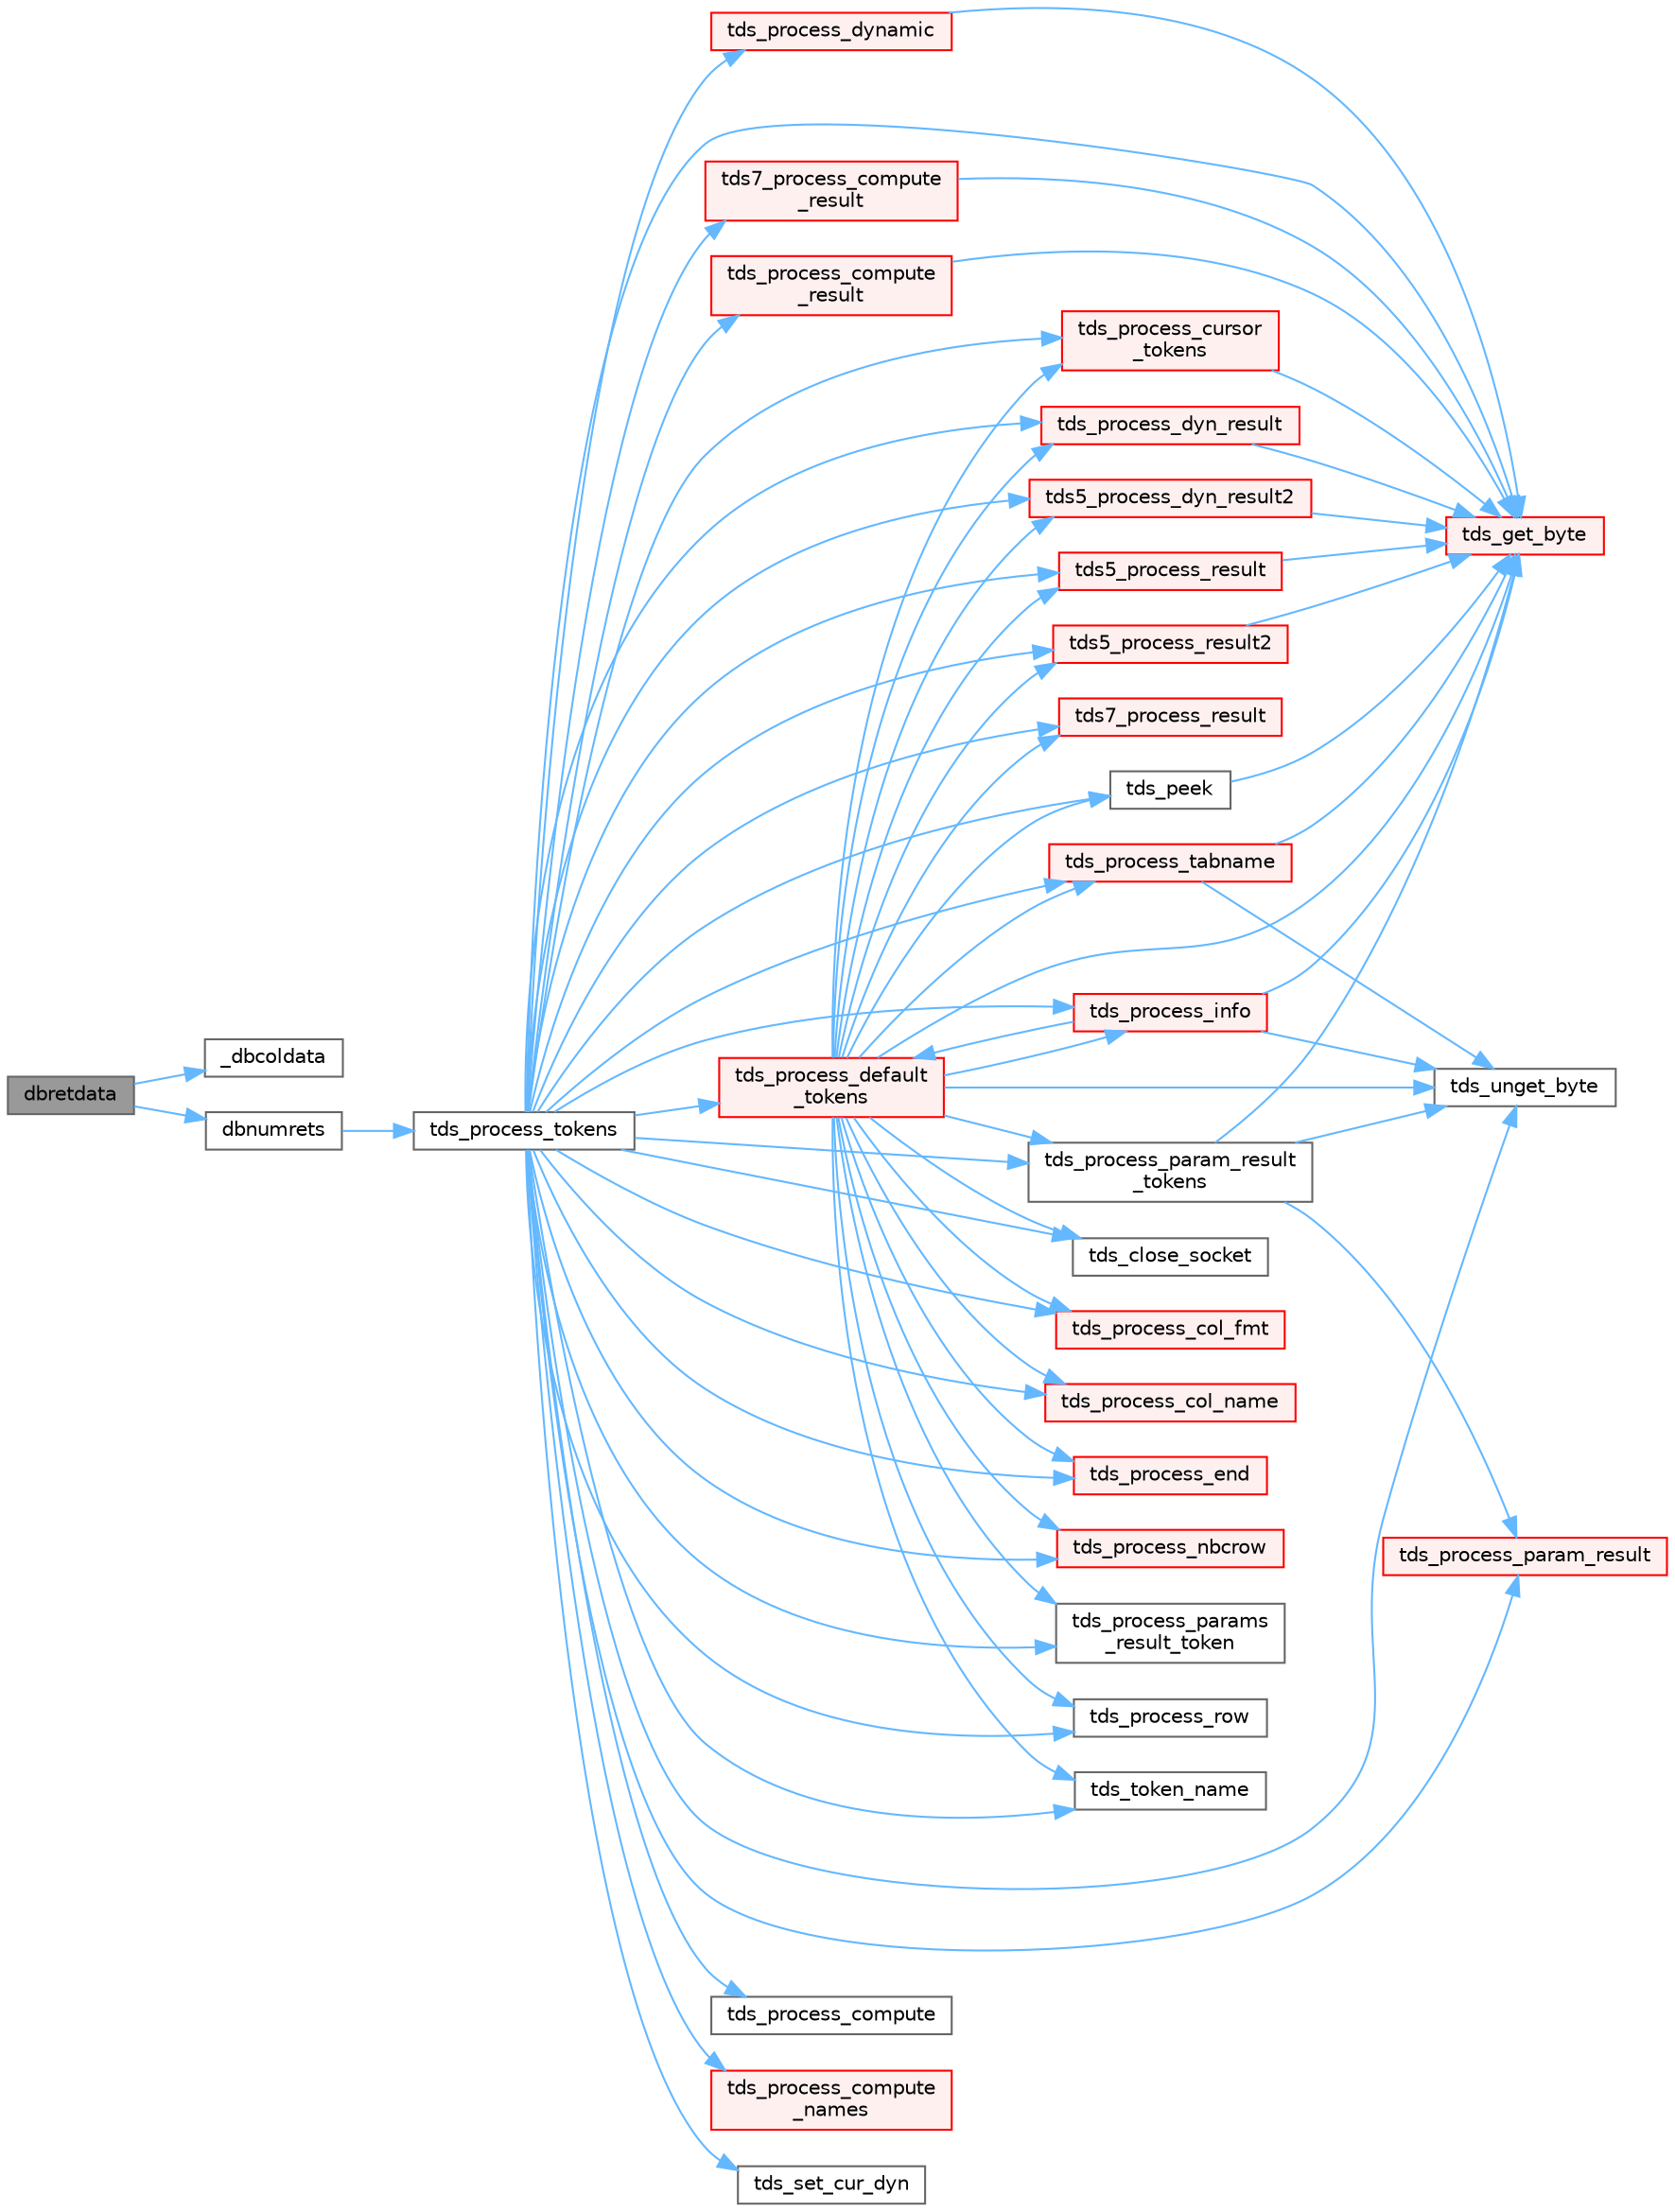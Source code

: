 digraph "dbretdata"
{
 // LATEX_PDF_SIZE
  bgcolor="transparent";
  edge [fontname=Helvetica,fontsize=10,labelfontname=Helvetica,labelfontsize=10];
  node [fontname=Helvetica,fontsize=10,shape=box,height=0.2,width=0.4];
  rankdir="LR";
  Node1 [id="Node000001",label="dbretdata",height=0.2,width=0.4,color="gray40", fillcolor="grey60", style="filled", fontcolor="black",tooltip="Get value of an output parameter filled by a stored procedure."];
  Node1 -> Node2 [id="edge1_Node000001_Node000002",color="steelblue1",style="solid",tooltip=" "];
  Node2 [id="Node000002",label="_dbcoldata",height=0.2,width=0.4,color="grey40", fillcolor="white", style="filled",URL="$a00581.html#ga3c6f474c0662158f3100fe464bf077d9",tooltip="Return data from a column."];
  Node1 -> Node3 [id="edge2_Node000001_Node000003",color="steelblue1",style="solid",tooltip=" "];
  Node3 [id="Node000003",label="dbnumrets",height=0.2,width=0.4,color="grey40", fillcolor="white", style="filled",URL="$a00576.html#gaff09873008411a0573f6d1a9e6c7cf4b",tooltip="Get count of output parameters filled by a stored procedure."];
  Node3 -> Node4 [id="edge3_Node000003_Node000004",color="steelblue1",style="solid",tooltip=" "];
  Node4 [id="Node000004",label="tds_process_tokens",height=0.2,width=0.4,color="grey40", fillcolor="white", style="filled",URL="$a00592.html#gabfc9de1d1fe718818caf63a4be4035a6",tooltip="process all streams."];
  Node4 -> Node5 [id="edge4_Node000004_Node000005",color="steelblue1",style="solid",tooltip=" "];
  Node5 [id="Node000005",label="tds5_process_dyn_result2",height=0.2,width=0.4,color="red", fillcolor="#FFF0F0", style="filled",URL="$a00592.html#gae688b515631141acfbc41bbb91c8b921",tooltip="Process new TDS 5.0 token for describing output parameters."];
  Node5 -> Node30 [id="edge5_Node000005_Node000030",color="steelblue1",style="solid",tooltip=" "];
  Node30 [id="Node000030",label="tds_get_byte",height=0.2,width=0.4,color="red", fillcolor="#FFF0F0", style="filled",URL="$a00591.html#ga0cb72d3f6943795c39db1fa692be0a58",tooltip="Return a single byte from the input buffer."];
  Node4 -> Node33 [id="edge6_Node000004_Node000033",color="steelblue1",style="solid",tooltip=" "];
  Node33 [id="Node000033",label="tds5_process_result",height=0.2,width=0.4,color="red", fillcolor="#FFF0F0", style="filled",URL="$a00592.html#ga547b2f48659f77a69aa802d861ac827d",tooltip="tds5_process_result() is the TDS 5.0 result set processing routine."];
  Node33 -> Node30 [id="edge7_Node000033_Node000030",color="steelblue1",style="solid",tooltip=" "];
  Node4 -> Node36 [id="edge8_Node000004_Node000036",color="steelblue1",style="solid",tooltip=" "];
  Node36 [id="Node000036",label="tds5_process_result2",height=0.2,width=0.4,color="red", fillcolor="#FFF0F0", style="filled",URL="$a00592.html#gabe2bdd5a41ce067cb31aef18ff81cb1c",tooltip="tds5_process_result2() is the new TDS 5.0 result set processing routine."];
  Node36 -> Node30 [id="edge9_Node000036_Node000030",color="steelblue1",style="solid",tooltip=" "];
  Node4 -> Node40 [id="edge10_Node000004_Node000040",color="steelblue1",style="solid",tooltip=" "];
  Node40 [id="Node000040",label="tds7_process_compute\l_result",height=0.2,width=0.4,color="red", fillcolor="#FFF0F0", style="filled",URL="$a00592.html#ga6728e344caa20aea1def85f58dea138b",tooltip="tds7_process_compute_result() processes compute result sets for TDS 7/8."];
  Node40 -> Node30 [id="edge11_Node000040_Node000030",color="steelblue1",style="solid",tooltip=" "];
  Node4 -> Node44 [id="edge12_Node000004_Node000044",color="steelblue1",style="solid",tooltip=" "];
  Node44 [id="Node000044",label="tds7_process_result",height=0.2,width=0.4,color="red", fillcolor="#FFF0F0", style="filled",URL="$a00592.html#gaca56fc22d65a24a96d1bef310ade73aa",tooltip="tds7_process_result() is the TDS 7.0 result set processing routine."];
  Node4 -> Node19 [id="edge13_Node000004_Node000019",color="steelblue1",style="solid",tooltip=" "];
  Node19 [id="Node000019",label="tds_close_socket",height=0.2,width=0.4,color="grey40", fillcolor="white", style="filled",URL="$a00591.html#ga3e3f76009fce5ceedb2f42bb2c9aed2e",tooltip="Close current socket."];
  Node4 -> Node30 [id="edge14_Node000004_Node000030",color="steelblue1",style="solid",tooltip=" "];
  Node4 -> Node45 [id="edge15_Node000004_Node000045",color="steelblue1",style="solid",tooltip=" "];
  Node45 [id="Node000045",label="tds_peek",height=0.2,width=0.4,color="grey40", fillcolor="white", style="filled",URL="$a00591.html#ga221e98a9c8be96ec6c8547891e1b53af",tooltip="Reads a byte from the TDS stream without removing it."];
  Node45 -> Node30 [id="edge16_Node000045_Node000030",color="steelblue1",style="solid",tooltip=" "];
  Node4 -> Node46 [id="edge17_Node000004_Node000046",color="steelblue1",style="solid",tooltip=" "];
  Node46 [id="Node000046",label="tds_process_col_fmt",height=0.2,width=0.4,color="red", fillcolor="#FFF0F0", style="filled",URL="$a00592.html#ga4e3dd9d3614f5f0433b78b761dd68741",tooltip="tds_process_col_fmt() is the other half of result set processing under TDS 4.2."];
  Node4 -> Node47 [id="edge18_Node000004_Node000047",color="steelblue1",style="solid",tooltip=" "];
  Node47 [id="Node000047",label="tds_process_col_name",height=0.2,width=0.4,color="red", fillcolor="#FFF0F0", style="filled",URL="$a00592.html#ga905d2fa5e1b602817bd16bb0fcf9eadb",tooltip="tds_process_col_name() is one half of the result set under TDS 4.2 it contains all the column names,..."];
  Node4 -> Node51 [id="edge19_Node000004_Node000051",color="steelblue1",style="solid",tooltip=" "];
  Node51 [id="Node000051",label="tds_process_compute",height=0.2,width=0.4,color="grey40", fillcolor="white", style="filled",URL="$a00592.html#ga6fcb37d5addebdc1af9f34ebc59fd7a8",tooltip="tds_process_compute() processes compute rows and places them in the row buffer."];
  Node4 -> Node52 [id="edge20_Node000004_Node000052",color="steelblue1",style="solid",tooltip=" "];
  Node52 [id="Node000052",label="tds_process_compute\l_names",height=0.2,width=0.4,color="red", fillcolor="#FFF0F0", style="filled",URL="$a00592.html#gae5b3e01f3d665f9e377de091f46f1ab9",tooltip="tds_process_compute_names() processes compute result sets."];
  Node4 -> Node53 [id="edge21_Node000004_Node000053",color="steelblue1",style="solid",tooltip=" "];
  Node53 [id="Node000053",label="tds_process_compute\l_result",height=0.2,width=0.4,color="red", fillcolor="#FFF0F0", style="filled",URL="$a00592.html#gae3368ea80d0d8b13791ceb13ee5f19c9",tooltip="tds_process_compute_result() processes compute result sets."];
  Node53 -> Node30 [id="edge22_Node000053_Node000030",color="steelblue1",style="solid",tooltip=" "];
  Node4 -> Node54 [id="edge23_Node000004_Node000054",color="steelblue1",style="solid",tooltip=" "];
  Node54 [id="Node000054",label="tds_process_cursor\l_tokens",height=0.2,width=0.4,color="red", fillcolor="#FFF0F0", style="filled",URL="$a00592.html#ga315d875d90c64d12d61fc9e33b4dee96",tooltip="Reads cursor command results."];
  Node54 -> Node30 [id="edge24_Node000054_Node000030",color="steelblue1",style="solid",tooltip=" "];
  Node4 -> Node55 [id="edge25_Node000004_Node000055",color="steelblue1",style="solid",tooltip=" "];
  Node55 [id="Node000055",label="tds_process_default\l_tokens",height=0.2,width=0.4,color="red", fillcolor="#FFF0F0", style="filled",URL="$a00592.html#ga39453d084f3f780ac4602d4abf2839f7",tooltip="tds_process_default_tokens() is a catch all function that is called to process tokens not known to ot..."];
  Node55 -> Node5 [id="edge26_Node000055_Node000005",color="steelblue1",style="solid",tooltip=" "];
  Node55 -> Node33 [id="edge27_Node000055_Node000033",color="steelblue1",style="solid",tooltip=" "];
  Node55 -> Node36 [id="edge28_Node000055_Node000036",color="steelblue1",style="solid",tooltip=" "];
  Node55 -> Node44 [id="edge29_Node000055_Node000044",color="steelblue1",style="solid",tooltip=" "];
  Node55 -> Node19 [id="edge30_Node000055_Node000019",color="steelblue1",style="solid",tooltip=" "];
  Node55 -> Node30 [id="edge31_Node000055_Node000030",color="steelblue1",style="solid",tooltip=" "];
  Node55 -> Node45 [id="edge32_Node000055_Node000045",color="steelblue1",style="solid",tooltip=" "];
  Node55 -> Node46 [id="edge33_Node000055_Node000046",color="steelblue1",style="solid",tooltip=" "];
  Node55 -> Node47 [id="edge34_Node000055_Node000047",color="steelblue1",style="solid",tooltip=" "];
  Node55 -> Node54 [id="edge35_Node000055_Node000054",color="steelblue1",style="solid",tooltip=" "];
  Node55 -> Node59 [id="edge36_Node000055_Node000059",color="steelblue1",style="solid",tooltip=" "];
  Node59 [id="Node000059",label="tds_process_dyn_result",height=0.2,width=0.4,color="red", fillcolor="#FFF0F0", style="filled",URL="$a00592.html#ga416cf119c1d4a0fca27dc5b50c261358",tooltip="Process results from dynamic."];
  Node59 -> Node30 [id="edge37_Node000059_Node000030",color="steelblue1",style="solid",tooltip=" "];
  Node55 -> Node60 [id="edge38_Node000055_Node000060",color="steelblue1",style="solid",tooltip=" "];
  Node60 [id="Node000060",label="tds_process_end",height=0.2,width=0.4,color="red", fillcolor="#FFF0F0", style="filled",URL="$a00592.html#ga6ee2e7af38af768611b8bf4b79c36f46",tooltip="tds_process_end() processes any of the DONE, DONEPROC, or DONEINPROC tokens."];
  Node55 -> Node83 [id="edge39_Node000055_Node000083",color="steelblue1",style="solid",tooltip=" "];
  Node83 [id="Node000083",label="tds_process_info",height=0.2,width=0.4,color="red", fillcolor="#FFF0F0", style="filled",URL="$a00592.html#ga65a2316369529731732f200c190d05d6",tooltip="tds_process_info() is called for INFO, ERR, or EED tokens and is responsible for calling the CLI's me..."];
  Node83 -> Node30 [id="edge40_Node000083_Node000030",color="steelblue1",style="solid",tooltip=" "];
  Node83 -> Node55 [id="edge41_Node000083_Node000055",color="steelblue1",style="solid",tooltip=" "];
  Node83 -> Node84 [id="edge42_Node000083_Node000084",color="steelblue1",style="solid",tooltip=" "];
  Node84 [id="Node000084",label="tds_unget_byte",height=0.2,width=0.4,color="grey40", fillcolor="white", style="filled",URL="$a00591.html#gad70d59fb317d098b0c9fd29dd77131a8",tooltip="Unget will always work as long as you don't call it twice in a row."];
  Node55 -> Node85 [id="edge43_Node000055_Node000085",color="steelblue1",style="solid",tooltip=" "];
  Node85 [id="Node000085",label="tds_process_nbcrow",height=0.2,width=0.4,color="red", fillcolor="#FFF0F0", style="filled",URL="$a00592.html#gaf7264c9eb3aa7a73358a4c65f02d3d3c",tooltip="tds_process_nbcrow() processes rows and places them in the row buffer."];
  Node55 -> Node86 [id="edge44_Node000055_Node000086",color="steelblue1",style="solid",tooltip=" "];
  Node86 [id="Node000086",label="tds_process_param_result\l_tokens",height=0.2,width=0.4,color="grey40", fillcolor="white", style="filled",URL="$a00592.html#ga9fdef8228d29cab7fa9098f07fa73fba",tooltip="Process parameters from networks."];
  Node86 -> Node30 [id="edge45_Node000086_Node000030",color="steelblue1",style="solid",tooltip=" "];
  Node86 -> Node87 [id="edge46_Node000086_Node000087",color="steelblue1",style="solid",tooltip=" "];
  Node87 [id="Node000087",label="tds_process_param_result",height=0.2,width=0.4,color="red", fillcolor="#FFF0F0", style="filled",URL="$a00592.html#gacb3354443bcefe7a500a500a4904cc05",tooltip="process output parameters of a stored procedure."];
  Node86 -> Node84 [id="edge47_Node000086_Node000084",color="steelblue1",style="solid",tooltip=" "];
  Node55 -> Node91 [id="edge48_Node000055_Node000091",color="steelblue1",style="solid",tooltip=" "];
  Node91 [id="Node000091",label="tds_process_params\l_result_token",height=0.2,width=0.4,color="grey40", fillcolor="white", style="filled",URL="$a00592.html#ga7b18c0911a9dc69939577b39eb64725d",tooltip="tds_process_params_result_token() processes params on TDS5."];
  Node55 -> Node92 [id="edge49_Node000055_Node000092",color="steelblue1",style="solid",tooltip=" "];
  Node92 [id="Node000092",label="tds_process_row",height=0.2,width=0.4,color="grey40", fillcolor="white", style="filled",URL="$a00592.html#gaad814dd6e35aee8332035d06dc8b5d65",tooltip="tds_process_row() processes rows and places them in the row buffer."];
  Node55 -> Node93 [id="edge50_Node000055_Node000093",color="steelblue1",style="solid",tooltip=" "];
  Node93 [id="Node000093",label="tds_process_tabname",height=0.2,width=0.4,color="red", fillcolor="#FFF0F0", style="filled",URL="$a00592.html#gaeec59bca9bd0c5388e245f0d19d9c81a",tooltip="Process list of table from network."];
  Node93 -> Node30 [id="edge51_Node000093_Node000030",color="steelblue1",style="solid",tooltip=" "];
  Node93 -> Node84 [id="edge52_Node000093_Node000084",color="steelblue1",style="solid",tooltip=" "];
  Node55 -> Node97 [id="edge53_Node000055_Node000097",color="steelblue1",style="solid",tooltip=" "];
  Node97 [id="Node000097",label="tds_token_name",height=0.2,width=0.4,color="grey40", fillcolor="white", style="filled",URL="$a00592.html#ga7f24a7af985cd320788122e98072b7af",tooltip="Returns string representation for a given token type."];
  Node55 -> Node84 [id="edge54_Node000055_Node000084",color="steelblue1",style="solid",tooltip=" "];
  Node4 -> Node59 [id="edge55_Node000004_Node000059",color="steelblue1",style="solid",tooltip=" "];
  Node4 -> Node98 [id="edge56_Node000004_Node000098",color="steelblue1",style="solid",tooltip=" "];
  Node98 [id="Node000098",label="tds_process_dynamic",height=0.2,width=0.4,color="red", fillcolor="#FFF0F0", style="filled",URL="$a00592.html#ga5cfc0340d8d717e67f60037e029b2142",tooltip="tds_process_dynamic() finds the element of the dyns array for the id"];
  Node98 -> Node30 [id="edge57_Node000098_Node000030",color="steelblue1",style="solid",tooltip=" "];
  Node4 -> Node60 [id="edge58_Node000004_Node000060",color="steelblue1",style="solid",tooltip=" "];
  Node4 -> Node83 [id="edge59_Node000004_Node000083",color="steelblue1",style="solid",tooltip=" "];
  Node4 -> Node85 [id="edge60_Node000004_Node000085",color="steelblue1",style="solid",tooltip=" "];
  Node4 -> Node87 [id="edge61_Node000004_Node000087",color="steelblue1",style="solid",tooltip=" "];
  Node4 -> Node86 [id="edge62_Node000004_Node000086",color="steelblue1",style="solid",tooltip=" "];
  Node4 -> Node91 [id="edge63_Node000004_Node000091",color="steelblue1",style="solid",tooltip=" "];
  Node4 -> Node92 [id="edge64_Node000004_Node000092",color="steelblue1",style="solid",tooltip=" "];
  Node4 -> Node93 [id="edge65_Node000004_Node000093",color="steelblue1",style="solid",tooltip=" "];
  Node4 -> Node77 [id="edge66_Node000004_Node000077",color="steelblue1",style="solid",tooltip=" "];
  Node77 [id="Node000077",label="tds_set_cur_dyn",height=0.2,width=0.4,color="grey40", fillcolor="white", style="filled",URL="$a00590.html#gae8b7db85af16701fc0604eb117cbd4e4",tooltip="Set current dynamic."];
  Node4 -> Node97 [id="edge67_Node000004_Node000097",color="steelblue1",style="solid",tooltip=" "];
  Node4 -> Node84 [id="edge68_Node000004_Node000084",color="steelblue1",style="solid",tooltip=" "];
}
